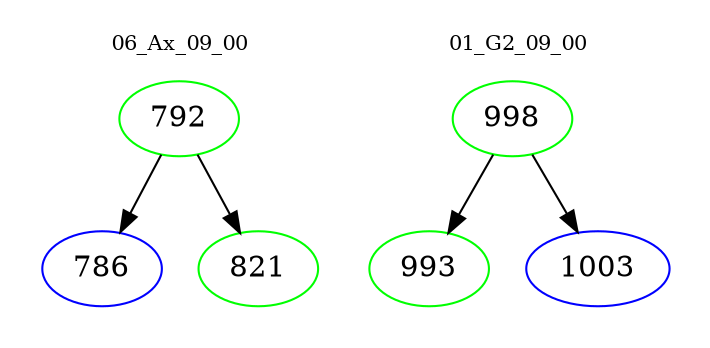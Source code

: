digraph{
subgraph cluster_0 {
color = white
label = "06_Ax_09_00";
fontsize=10;
T0_792 [label="792", color="green"]
T0_792 -> T0_786 [color="black"]
T0_786 [label="786", color="blue"]
T0_792 -> T0_821 [color="black"]
T0_821 [label="821", color="green"]
}
subgraph cluster_1 {
color = white
label = "01_G2_09_00";
fontsize=10;
T1_998 [label="998", color="green"]
T1_998 -> T1_993 [color="black"]
T1_993 [label="993", color="green"]
T1_998 -> T1_1003 [color="black"]
T1_1003 [label="1003", color="blue"]
}
}
